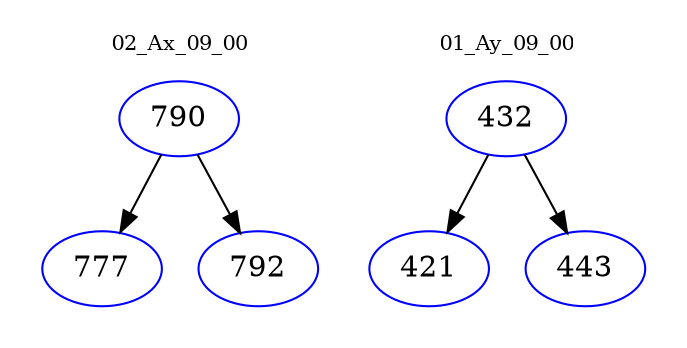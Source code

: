 digraph{
subgraph cluster_0 {
color = white
label = "02_Ax_09_00";
fontsize=10;
T0_790 [label="790", color="blue"]
T0_790 -> T0_777 [color="black"]
T0_777 [label="777", color="blue"]
T0_790 -> T0_792 [color="black"]
T0_792 [label="792", color="blue"]
}
subgraph cluster_1 {
color = white
label = "01_Ay_09_00";
fontsize=10;
T1_432 [label="432", color="blue"]
T1_432 -> T1_421 [color="black"]
T1_421 [label="421", color="blue"]
T1_432 -> T1_443 [color="black"]
T1_443 [label="443", color="blue"]
}
}
